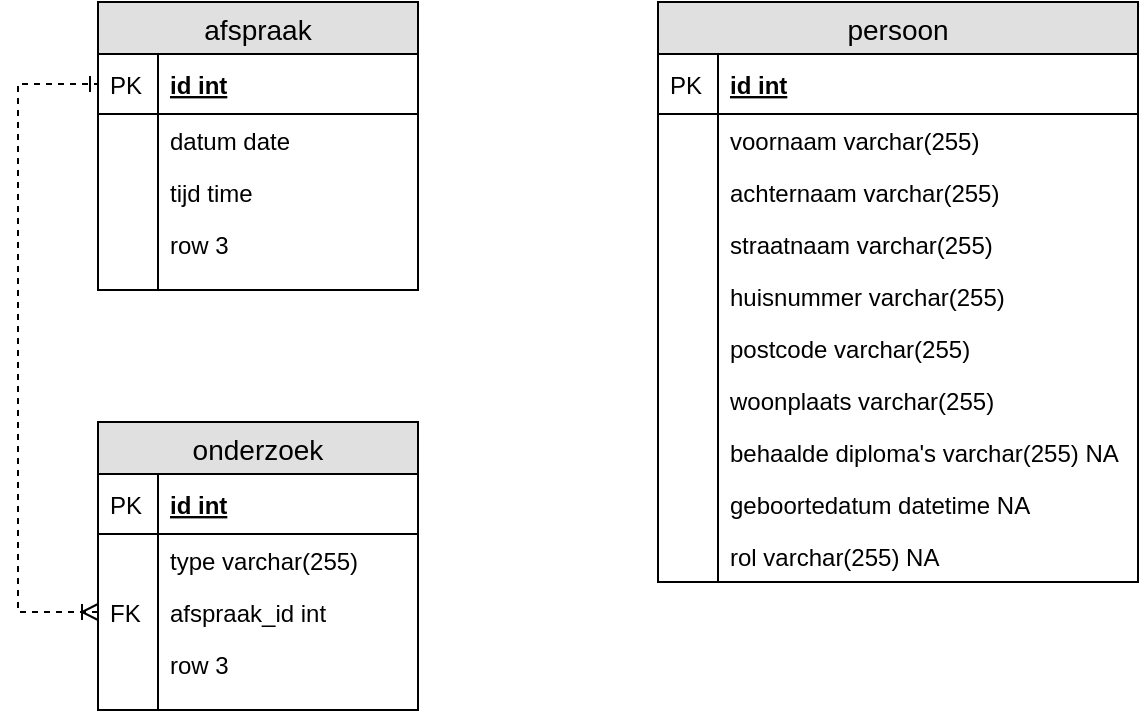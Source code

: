 <mxfile type="github" version="12.7.9">
  <diagram id="FCW3SQCGgS2LEOTlX6Vn" name="Page-1">
    <mxGraphModel grid="1" dx="1422" dy="792" gridSize="10" guides="1" tooltips="1" connect="1" arrows="1" fold="1" page="1" pageScale="1" pageWidth="827" pageHeight="1169" math="0" shadow="0">
      <root>
        <mxCell id="0" />
        <mxCell id="1" parent="0" />
        <mxCell id="SnSiwHHTWoDjvqTIoeBE-45" value="onderzoek" parent="1" vertex="1" style="swimlane;fontStyle=0;childLayout=stackLayout;horizontal=1;startSize=26;fillColor=#e0e0e0;horizontalStack=0;resizeParent=1;resizeParentMax=0;resizeLast=0;collapsible=1;marginBottom=0;swimlaneFillColor=#ffffff;align=center;fontSize=14;">
          <mxGeometry as="geometry" height="144" width="160" x="80" y="410" />
        </mxCell>
        <mxCell id="SnSiwHHTWoDjvqTIoeBE-46" value="id int" parent="SnSiwHHTWoDjvqTIoeBE-45" vertex="1" style="shape=partialRectangle;top=0;left=0;right=0;bottom=1;align=left;verticalAlign=middle;fillColor=none;spacingLeft=34;spacingRight=4;overflow=hidden;rotatable=0;points=[[0,0.5],[1,0.5]];portConstraint=eastwest;dropTarget=0;fontStyle=5;fontSize=12;">
          <mxGeometry as="geometry" height="30" width="160" y="26" />
        </mxCell>
        <mxCell id="SnSiwHHTWoDjvqTIoeBE-47" value="PK" parent="SnSiwHHTWoDjvqTIoeBE-46" vertex="1" style="shape=partialRectangle;top=0;left=0;bottom=0;fillColor=none;align=left;verticalAlign=middle;spacingLeft=4;spacingRight=4;overflow=hidden;rotatable=0;points=[];portConstraint=eastwest;part=1;fontSize=12;" connectable="0">
          <mxGeometry as="geometry" height="30" width="30" />
        </mxCell>
        <mxCell id="SnSiwHHTWoDjvqTIoeBE-48" value="type varchar(255)" parent="SnSiwHHTWoDjvqTIoeBE-45" vertex="1" style="shape=partialRectangle;top=0;left=0;right=0;bottom=0;align=left;verticalAlign=top;fillColor=none;spacingLeft=34;spacingRight=4;overflow=hidden;rotatable=0;points=[[0,0.5],[1,0.5]];portConstraint=eastwest;dropTarget=0;fontSize=12;">
          <mxGeometry as="geometry" height="26" width="160" y="56" />
        </mxCell>
        <mxCell id="SnSiwHHTWoDjvqTIoeBE-49" value="" parent="SnSiwHHTWoDjvqTIoeBE-48" vertex="1" style="shape=partialRectangle;top=0;left=0;bottom=0;fillColor=none;align=left;verticalAlign=top;spacingLeft=4;spacingRight=4;overflow=hidden;rotatable=0;points=[];portConstraint=eastwest;part=1;fontSize=12;" connectable="0">
          <mxGeometry as="geometry" height="26" width="30" />
        </mxCell>
        <mxCell id="SnSiwHHTWoDjvqTIoeBE-50" value="afspraak_id int" parent="SnSiwHHTWoDjvqTIoeBE-45" vertex="1" style="shape=partialRectangle;top=0;left=0;right=0;bottom=0;align=left;verticalAlign=top;fillColor=none;spacingLeft=34;spacingRight=4;overflow=hidden;rotatable=0;points=[[0,0.5],[1,0.5]];portConstraint=eastwest;dropTarget=0;fontSize=12;">
          <mxGeometry as="geometry" height="26" width="160" y="82" />
        </mxCell>
        <mxCell id="SnSiwHHTWoDjvqTIoeBE-51" value="FK" parent="SnSiwHHTWoDjvqTIoeBE-50" vertex="1" style="shape=partialRectangle;top=0;left=0;bottom=0;fillColor=none;align=left;verticalAlign=top;spacingLeft=4;spacingRight=4;overflow=hidden;rotatable=0;points=[];portConstraint=eastwest;part=1;fontSize=12;" connectable="0">
          <mxGeometry as="geometry" height="26" width="30" />
        </mxCell>
        <mxCell id="SnSiwHHTWoDjvqTIoeBE-52" value="row 3" parent="SnSiwHHTWoDjvqTIoeBE-45" vertex="1" style="shape=partialRectangle;top=0;left=0;right=0;bottom=0;align=left;verticalAlign=top;fillColor=none;spacingLeft=34;spacingRight=4;overflow=hidden;rotatable=0;points=[[0,0.5],[1,0.5]];portConstraint=eastwest;dropTarget=0;fontSize=12;">
          <mxGeometry as="geometry" height="26" width="160" y="108" />
        </mxCell>
        <mxCell id="SnSiwHHTWoDjvqTIoeBE-53" value="" parent="SnSiwHHTWoDjvqTIoeBE-52" vertex="1" style="shape=partialRectangle;top=0;left=0;bottom=0;fillColor=none;align=left;verticalAlign=top;spacingLeft=4;spacingRight=4;overflow=hidden;rotatable=0;points=[];portConstraint=eastwest;part=1;fontSize=12;" connectable="0">
          <mxGeometry as="geometry" height="26" width="30" />
        </mxCell>
        <mxCell id="SnSiwHHTWoDjvqTIoeBE-54" value="" parent="SnSiwHHTWoDjvqTIoeBE-45" vertex="1" style="shape=partialRectangle;top=0;left=0;right=0;bottom=0;align=left;verticalAlign=top;fillColor=none;spacingLeft=34;spacingRight=4;overflow=hidden;rotatable=0;points=[[0,0.5],[1,0.5]];portConstraint=eastwest;dropTarget=0;fontSize=12;">
          <mxGeometry as="geometry" height="10" width="160" y="134" />
        </mxCell>
        <mxCell id="SnSiwHHTWoDjvqTIoeBE-55" value="" parent="SnSiwHHTWoDjvqTIoeBE-54" vertex="1" style="shape=partialRectangle;top=0;left=0;bottom=0;fillColor=none;align=left;verticalAlign=top;spacingLeft=4;spacingRight=4;overflow=hidden;rotatable=0;points=[];portConstraint=eastwest;part=1;fontSize=12;" connectable="0">
          <mxGeometry as="geometry" height="10" width="30" />
        </mxCell>
        <mxCell id="SnSiwHHTWoDjvqTIoeBE-56" value="afspraak" parent="1" vertex="1" style="swimlane;fontStyle=0;childLayout=stackLayout;horizontal=1;startSize=26;fillColor=#e0e0e0;horizontalStack=0;resizeParent=1;resizeParentMax=0;resizeLast=0;collapsible=1;marginBottom=0;swimlaneFillColor=#ffffff;align=center;fontSize=14;">
          <mxGeometry as="geometry" height="144" width="160" x="80" y="200" />
        </mxCell>
        <mxCell id="SnSiwHHTWoDjvqTIoeBE-57" value="id int" parent="SnSiwHHTWoDjvqTIoeBE-56" vertex="1" style="shape=partialRectangle;top=0;left=0;right=0;bottom=1;align=left;verticalAlign=middle;fillColor=none;spacingLeft=34;spacingRight=4;overflow=hidden;rotatable=0;points=[[0,0.5],[1,0.5]];portConstraint=eastwest;dropTarget=0;fontStyle=5;fontSize=12;">
          <mxGeometry as="geometry" height="30" width="160" y="26" />
        </mxCell>
        <mxCell id="SnSiwHHTWoDjvqTIoeBE-58" value="PK" parent="SnSiwHHTWoDjvqTIoeBE-57" vertex="1" style="shape=partialRectangle;top=0;left=0;bottom=0;fillColor=none;align=left;verticalAlign=middle;spacingLeft=4;spacingRight=4;overflow=hidden;rotatable=0;points=[];portConstraint=eastwest;part=1;fontSize=12;" connectable="0">
          <mxGeometry as="geometry" height="30" width="30" />
        </mxCell>
        <mxCell id="SnSiwHHTWoDjvqTIoeBE-59" value="datum date" parent="SnSiwHHTWoDjvqTIoeBE-56" vertex="1" style="shape=partialRectangle;top=0;left=0;right=0;bottom=0;align=left;verticalAlign=top;fillColor=none;spacingLeft=34;spacingRight=4;overflow=hidden;rotatable=0;points=[[0,0.5],[1,0.5]];portConstraint=eastwest;dropTarget=0;fontSize=12;">
          <mxGeometry as="geometry" height="26" width="160" y="56" />
        </mxCell>
        <mxCell id="SnSiwHHTWoDjvqTIoeBE-60" value="" parent="SnSiwHHTWoDjvqTIoeBE-59" vertex="1" style="shape=partialRectangle;top=0;left=0;bottom=0;fillColor=none;align=left;verticalAlign=top;spacingLeft=4;spacingRight=4;overflow=hidden;rotatable=0;points=[];portConstraint=eastwest;part=1;fontSize=12;" connectable="0">
          <mxGeometry as="geometry" height="26" width="30" />
        </mxCell>
        <mxCell id="SnSiwHHTWoDjvqTIoeBE-61" value="tijd time" parent="SnSiwHHTWoDjvqTIoeBE-56" vertex="1" style="shape=partialRectangle;top=0;left=0;right=0;bottom=0;align=left;verticalAlign=top;fillColor=none;spacingLeft=34;spacingRight=4;overflow=hidden;rotatable=0;points=[[0,0.5],[1,0.5]];portConstraint=eastwest;dropTarget=0;fontSize=12;">
          <mxGeometry as="geometry" height="26" width="160" y="82" />
        </mxCell>
        <mxCell id="SnSiwHHTWoDjvqTIoeBE-62" value="" parent="SnSiwHHTWoDjvqTIoeBE-61" vertex="1" style="shape=partialRectangle;top=0;left=0;bottom=0;fillColor=none;align=left;verticalAlign=top;spacingLeft=4;spacingRight=4;overflow=hidden;rotatable=0;points=[];portConstraint=eastwest;part=1;fontSize=12;" connectable="0">
          <mxGeometry as="geometry" height="26" width="30" />
        </mxCell>
        <mxCell id="SnSiwHHTWoDjvqTIoeBE-63" value="row 3" parent="SnSiwHHTWoDjvqTIoeBE-56" vertex="1" style="shape=partialRectangle;top=0;left=0;right=0;bottom=0;align=left;verticalAlign=top;fillColor=none;spacingLeft=34;spacingRight=4;overflow=hidden;rotatable=0;points=[[0,0.5],[1,0.5]];portConstraint=eastwest;dropTarget=0;fontSize=12;">
          <mxGeometry as="geometry" height="26" width="160" y="108" />
        </mxCell>
        <mxCell id="SnSiwHHTWoDjvqTIoeBE-64" value="" parent="SnSiwHHTWoDjvqTIoeBE-63" vertex="1" style="shape=partialRectangle;top=0;left=0;bottom=0;fillColor=none;align=left;verticalAlign=top;spacingLeft=4;spacingRight=4;overflow=hidden;rotatable=0;points=[];portConstraint=eastwest;part=1;fontSize=12;" connectable="0">
          <mxGeometry as="geometry" height="26" width="30" />
        </mxCell>
        <mxCell id="SnSiwHHTWoDjvqTIoeBE-65" value="" parent="SnSiwHHTWoDjvqTIoeBE-56" vertex="1" style="shape=partialRectangle;top=0;left=0;right=0;bottom=0;align=left;verticalAlign=top;fillColor=none;spacingLeft=34;spacingRight=4;overflow=hidden;rotatable=0;points=[[0,0.5],[1,0.5]];portConstraint=eastwest;dropTarget=0;fontSize=12;">
          <mxGeometry as="geometry" height="10" width="160" y="134" />
        </mxCell>
        <mxCell id="SnSiwHHTWoDjvqTIoeBE-66" value="" parent="SnSiwHHTWoDjvqTIoeBE-65" vertex="1" style="shape=partialRectangle;top=0;left=0;bottom=0;fillColor=none;align=left;verticalAlign=top;spacingLeft=4;spacingRight=4;overflow=hidden;rotatable=0;points=[];portConstraint=eastwest;part=1;fontSize=12;" connectable="0">
          <mxGeometry as="geometry" height="10" width="30" />
        </mxCell>
        <mxCell id="SnSiwHHTWoDjvqTIoeBE-86" value="persoon" parent="1" vertex="1" style="swimlane;fontStyle=0;childLayout=stackLayout;horizontal=1;startSize=26;fillColor=#e0e0e0;horizontalStack=0;resizeParent=1;resizeParentMax=0;resizeLast=0;collapsible=1;marginBottom=0;swimlaneFillColor=#ffffff;align=center;fontSize=14;">
          <mxGeometry as="geometry" height="290" width="240" x="360" y="200" />
        </mxCell>
        <mxCell id="SnSiwHHTWoDjvqTIoeBE-87" value="id int" parent="SnSiwHHTWoDjvqTIoeBE-86" vertex="1" style="shape=partialRectangle;top=0;left=0;right=0;bottom=1;align=left;verticalAlign=middle;fillColor=none;spacingLeft=34;spacingRight=4;overflow=hidden;rotatable=0;points=[[0,0.5],[1,0.5]];portConstraint=eastwest;dropTarget=0;fontStyle=5;fontSize=12;">
          <mxGeometry as="geometry" height="30" width="240" y="26" />
        </mxCell>
        <mxCell id="SnSiwHHTWoDjvqTIoeBE-88" value="PK" parent="SnSiwHHTWoDjvqTIoeBE-87" vertex="1" style="shape=partialRectangle;top=0;left=0;bottom=0;fillColor=none;align=left;verticalAlign=middle;spacingLeft=4;spacingRight=4;overflow=hidden;rotatable=0;points=[];portConstraint=eastwest;part=1;fontSize=12;" connectable="0">
          <mxGeometry as="geometry" height="30" width="30" />
        </mxCell>
        <mxCell id="SnSiwHHTWoDjvqTIoeBE-89" value="voornaam varchar(255)" parent="SnSiwHHTWoDjvqTIoeBE-86" vertex="1" style="shape=partialRectangle;top=0;left=0;right=0;bottom=0;align=left;verticalAlign=top;fillColor=none;spacingLeft=34;spacingRight=4;overflow=hidden;rotatable=0;points=[[0,0.5],[1,0.5]];portConstraint=eastwest;dropTarget=0;fontSize=12;">
          <mxGeometry as="geometry" height="26" width="240" y="56" />
        </mxCell>
        <mxCell id="SnSiwHHTWoDjvqTIoeBE-90" value="" parent="SnSiwHHTWoDjvqTIoeBE-89" vertex="1" style="shape=partialRectangle;top=0;left=0;bottom=0;fillColor=none;align=left;verticalAlign=top;spacingLeft=4;spacingRight=4;overflow=hidden;rotatable=0;points=[];portConstraint=eastwest;part=1;fontSize=12;" connectable="0">
          <mxGeometry as="geometry" height="26" width="30" />
        </mxCell>
        <mxCell id="SnSiwHHTWoDjvqTIoeBE-91" value="achternaam varchar(255) " parent="SnSiwHHTWoDjvqTIoeBE-86" vertex="1" style="shape=partialRectangle;top=0;left=0;right=0;bottom=0;align=left;verticalAlign=top;fillColor=none;spacingLeft=34;spacingRight=4;overflow=hidden;rotatable=0;points=[[0,0.5],[1,0.5]];portConstraint=eastwest;dropTarget=0;fontSize=12;">
          <mxGeometry as="geometry" height="26" width="240" y="82" />
        </mxCell>
        <mxCell id="SnSiwHHTWoDjvqTIoeBE-92" value="" parent="SnSiwHHTWoDjvqTIoeBE-91" vertex="1" style="shape=partialRectangle;top=0;left=0;bottom=0;fillColor=none;align=left;verticalAlign=top;spacingLeft=4;spacingRight=4;overflow=hidden;rotatable=0;points=[];portConstraint=eastwest;part=1;fontSize=12;" connectable="0">
          <mxGeometry as="geometry" height="26" width="30" />
        </mxCell>
        <mxCell id="SnSiwHHTWoDjvqTIoeBE-95" value="straatnaam varchar(255)" parent="SnSiwHHTWoDjvqTIoeBE-86" vertex="1" style="shape=partialRectangle;top=0;left=0;right=0;bottom=0;align=left;verticalAlign=top;fillColor=none;spacingLeft=34;spacingRight=4;overflow=hidden;rotatable=0;points=[[0,0.5],[1,0.5]];portConstraint=eastwest;dropTarget=0;fontSize=12;">
          <mxGeometry as="geometry" height="26" width="240" y="108" />
        </mxCell>
        <mxCell id="SnSiwHHTWoDjvqTIoeBE-96" value="" parent="SnSiwHHTWoDjvqTIoeBE-95" vertex="1" style="shape=partialRectangle;top=0;left=0;bottom=0;fillColor=none;align=left;verticalAlign=top;spacingLeft=4;spacingRight=4;overflow=hidden;rotatable=0;points=[];portConstraint=eastwest;part=1;fontSize=12;" connectable="0">
          <mxGeometry as="geometry" height="26" width="30" />
        </mxCell>
        <mxCell id="SnSiwHHTWoDjvqTIoeBE-97" value="huisnummer varchar(255) " parent="SnSiwHHTWoDjvqTIoeBE-86" vertex="1" style="shape=partialRectangle;top=0;left=0;right=0;bottom=0;align=left;verticalAlign=top;fillColor=none;spacingLeft=34;spacingRight=4;overflow=hidden;rotatable=0;points=[[0,0.5],[1,0.5]];portConstraint=eastwest;dropTarget=0;fontSize=12;">
          <mxGeometry as="geometry" height="26" width="240" y="134" />
        </mxCell>
        <mxCell id="SnSiwHHTWoDjvqTIoeBE-98" value="" parent="SnSiwHHTWoDjvqTIoeBE-97" vertex="1" style="shape=partialRectangle;top=0;left=0;bottom=0;fillColor=none;align=left;verticalAlign=top;spacingLeft=4;spacingRight=4;overflow=hidden;rotatable=0;points=[];portConstraint=eastwest;part=1;fontSize=12;" connectable="0">
          <mxGeometry as="geometry" height="26" width="30" />
        </mxCell>
        <mxCell id="SnSiwHHTWoDjvqTIoeBE-99" value="postcode varchar(255)" parent="SnSiwHHTWoDjvqTIoeBE-86" vertex="1" style="shape=partialRectangle;top=0;left=0;right=0;bottom=0;align=left;verticalAlign=top;fillColor=none;spacingLeft=34;spacingRight=4;overflow=hidden;rotatable=0;points=[[0,0.5],[1,0.5]];portConstraint=eastwest;dropTarget=0;fontSize=12;">
          <mxGeometry as="geometry" height="26" width="240" y="160" />
        </mxCell>
        <mxCell id="SnSiwHHTWoDjvqTIoeBE-100" value="" parent="SnSiwHHTWoDjvqTIoeBE-99" vertex="1" style="shape=partialRectangle;top=0;left=0;bottom=0;fillColor=none;align=left;verticalAlign=top;spacingLeft=4;spacingRight=4;overflow=hidden;rotatable=0;points=[];portConstraint=eastwest;part=1;fontSize=12;" connectable="0">
          <mxGeometry as="geometry" height="26" width="30" />
        </mxCell>
        <mxCell id="SnSiwHHTWoDjvqTIoeBE-101" value="woonplaats varchar(255)" parent="SnSiwHHTWoDjvqTIoeBE-86" vertex="1" style="shape=partialRectangle;top=0;left=0;right=0;bottom=0;align=left;verticalAlign=top;fillColor=none;spacingLeft=34;spacingRight=4;overflow=hidden;rotatable=0;points=[[0,0.5],[1,0.5]];portConstraint=eastwest;dropTarget=0;fontSize=12;">
          <mxGeometry as="geometry" height="26" width="240" y="186" />
        </mxCell>
        <mxCell id="SnSiwHHTWoDjvqTIoeBE-102" value="" parent="SnSiwHHTWoDjvqTIoeBE-101" vertex="1" style="shape=partialRectangle;top=0;left=0;bottom=0;fillColor=none;align=left;verticalAlign=top;spacingLeft=4;spacingRight=4;overflow=hidden;rotatable=0;points=[];portConstraint=eastwest;part=1;fontSize=12;" connectable="0">
          <mxGeometry as="geometry" height="26" width="30" />
        </mxCell>
        <mxCell id="SnSiwHHTWoDjvqTIoeBE-103" value="behaalde diploma&#39;s varchar(255) NA" parent="SnSiwHHTWoDjvqTIoeBE-86" vertex="1" style="shape=partialRectangle;top=0;left=0;right=0;bottom=0;align=left;verticalAlign=top;fillColor=none;spacingLeft=34;spacingRight=4;overflow=hidden;rotatable=0;points=[[0,0.5],[1,0.5]];portConstraint=eastwest;dropTarget=0;fontSize=12;">
          <mxGeometry as="geometry" height="26" width="240" y="212" />
        </mxCell>
        <mxCell id="SnSiwHHTWoDjvqTIoeBE-104" value="" parent="SnSiwHHTWoDjvqTIoeBE-103" vertex="1" style="shape=partialRectangle;top=0;left=0;bottom=0;fillColor=none;align=left;verticalAlign=top;spacingLeft=4;spacingRight=4;overflow=hidden;rotatable=0;points=[];portConstraint=eastwest;part=1;fontSize=12;" connectable="0">
          <mxGeometry as="geometry" height="26" width="30" />
        </mxCell>
        <mxCell id="SnSiwHHTWoDjvqTIoeBE-41" value="geboortedatum datetime NA" parent="SnSiwHHTWoDjvqTIoeBE-86" vertex="1" style="shape=partialRectangle;top=0;left=0;right=0;bottom=0;align=left;verticalAlign=top;fillColor=none;spacingLeft=34;spacingRight=4;overflow=hidden;rotatable=0;points=[[0,0.5],[1,0.5]];portConstraint=eastwest;dropTarget=0;fontSize=12;">
          <mxGeometry as="geometry" height="26" width="240" y="238" />
        </mxCell>
        <mxCell id="SnSiwHHTWoDjvqTIoeBE-42" value="" parent="SnSiwHHTWoDjvqTIoeBE-41" vertex="1" style="shape=partialRectangle;top=0;left=0;bottom=0;fillColor=none;align=left;verticalAlign=top;spacingLeft=4;spacingRight=4;overflow=hidden;rotatable=0;points=[];portConstraint=eastwest;part=1;fontSize=12;" connectable="0">
          <mxGeometry as="geometry" height="26" width="30" />
        </mxCell>
        <mxCell id="SnSiwHHTWoDjvqTIoeBE-105" value="rol varchar(255) NA" parent="SnSiwHHTWoDjvqTIoeBE-86" vertex="1" style="shape=partialRectangle;top=0;left=0;right=0;bottom=0;align=left;verticalAlign=top;fillColor=none;spacingLeft=34;spacingRight=4;overflow=hidden;rotatable=0;points=[[0,0.5],[1,0.5]];portConstraint=eastwest;dropTarget=0;fontSize=12;">
          <mxGeometry as="geometry" height="26" width="240" y="264" />
        </mxCell>
        <mxCell id="SnSiwHHTWoDjvqTIoeBE-106" value="" parent="SnSiwHHTWoDjvqTIoeBE-105" vertex="1" style="shape=partialRectangle;top=0;left=0;bottom=0;fillColor=none;align=left;verticalAlign=top;spacingLeft=4;spacingRight=4;overflow=hidden;rotatable=0;points=[];portConstraint=eastwest;part=1;fontSize=12;" connectable="0">
          <mxGeometry as="geometry" height="26" width="30" />
        </mxCell>
        <mxCell id="YQ2CcwDJQVbbo8NFonxo-4" parent="1" style="edgeStyle=orthogonalEdgeStyle;rounded=0;orthogonalLoop=1;jettySize=auto;html=1;exitX=0;exitY=0.5;exitDx=0;exitDy=0;entryX=0;entryY=0.5;entryDx=0;entryDy=0;dashed=1;endArrow=ERone;endFill=0;startArrow=ERoneToMany;startFill=0;" edge="1" source="SnSiwHHTWoDjvqTIoeBE-50" target="SnSiwHHTWoDjvqTIoeBE-57">
          <mxGeometry as="geometry" relative="1">
            <Array as="points">
              <mxPoint x="40" y="505" />
              <mxPoint x="40" y="241" />
            </Array>
          </mxGeometry>
        </mxCell>
      </root>
    </mxGraphModel>
  </diagram>
</mxfile>
